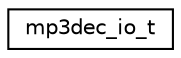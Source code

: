 digraph "Graphical Class Hierarchy"
{
 // LATEX_PDF_SIZE
  edge [fontname="Helvetica",fontsize="10",labelfontname="Helvetica",labelfontsize="10"];
  node [fontname="Helvetica",fontsize="10",shape=record];
  rankdir="LR";
  Node0 [label="mp3dec_io_t",height=0.2,width=0.4,color="black", fillcolor="white", style="filled",URL="$d0/d53/structmp3dec__io__t.html",tooltip=" "];
}
